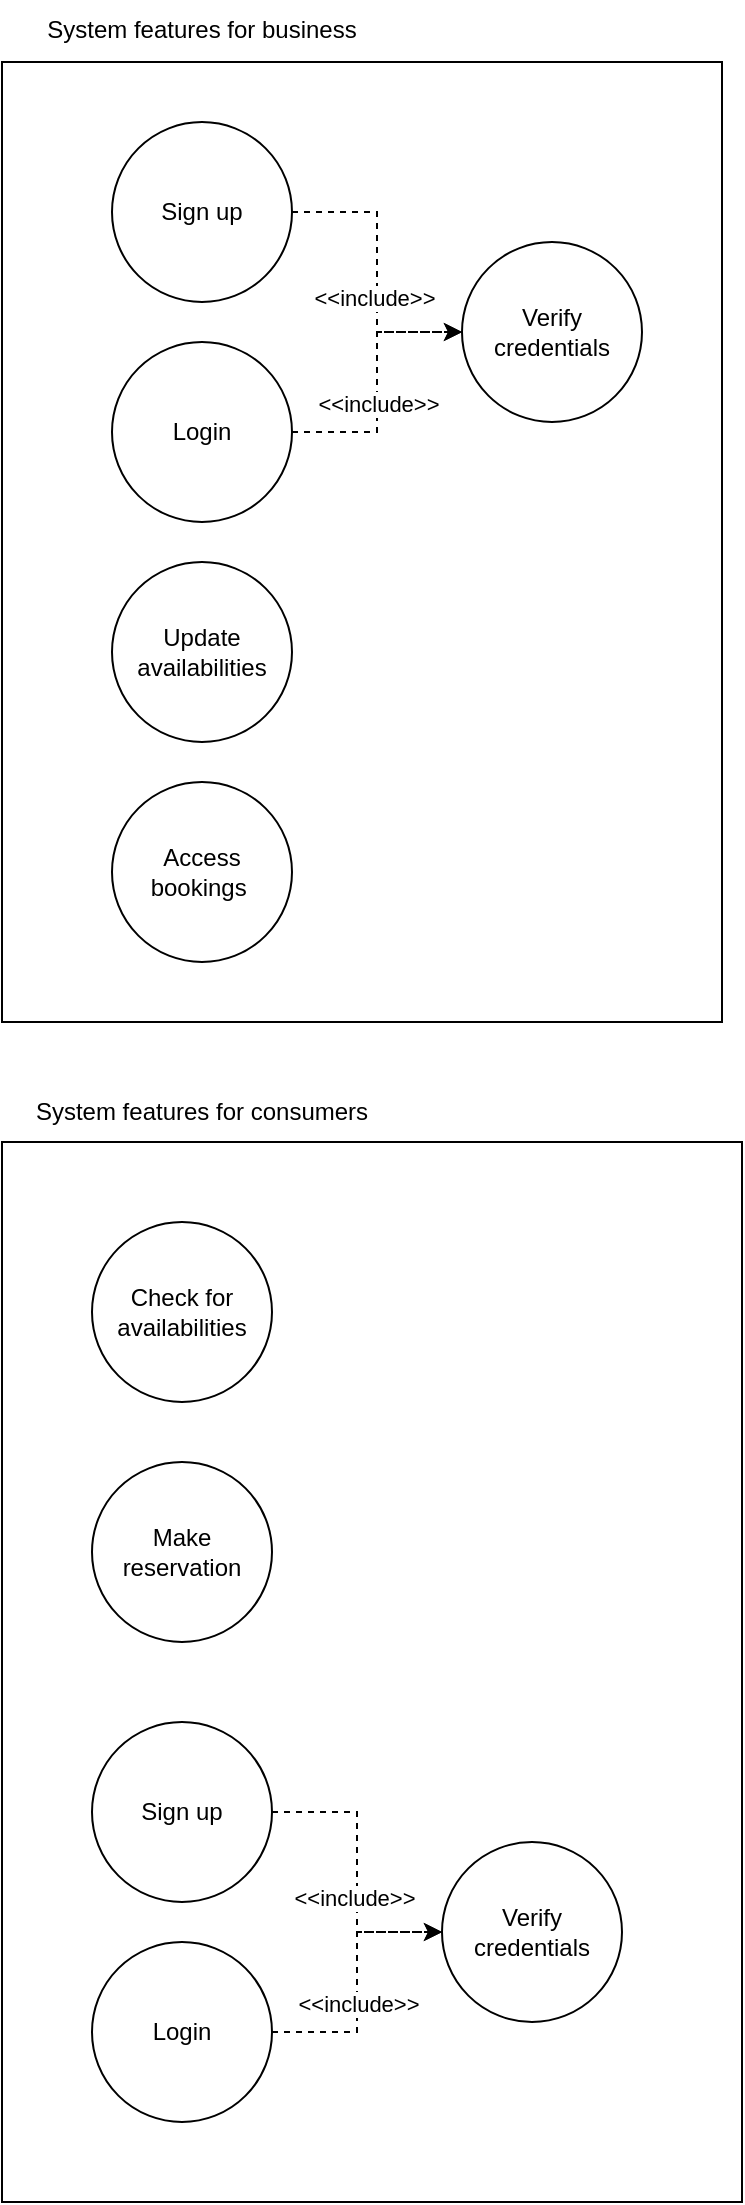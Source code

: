 <mxfile version="23.1.0" type="github">
  <diagram name="Page-1" id="9iwX8kR3rX1-bZRDTTMO">
    <mxGraphModel dx="1669" dy="1077" grid="1" gridSize="10" guides="1" tooltips="1" connect="1" arrows="1" fold="1" page="1" pageScale="1" pageWidth="850" pageHeight="1100" math="0" shadow="0">
      <root>
        <mxCell id="0" />
        <mxCell id="1" parent="0" />
        <mxCell id="JB746VDwxdiho1Zxx7ql-8" value="System features for business" style="text;html=1;strokeColor=none;fillColor=none;align=center;verticalAlign=middle;whiteSpace=wrap;rounded=0;" vertex="1" parent="1">
          <mxGeometry x="40" y="49" width="200" height="30" as="geometry" />
        </mxCell>
        <mxCell id="JB746VDwxdiho1Zxx7ql-9" value="System features for consumers" style="text;html=1;strokeColor=none;fillColor=none;align=center;verticalAlign=middle;whiteSpace=wrap;rounded=0;" vertex="1" parent="1">
          <mxGeometry x="40" y="590" width="200" height="30" as="geometry" />
        </mxCell>
        <mxCell id="JB746VDwxdiho1Zxx7ql-13" value="" style="rounded=0;whiteSpace=wrap;html=1;" vertex="1" parent="1">
          <mxGeometry x="40" y="620" width="370" height="530" as="geometry" />
        </mxCell>
        <mxCell id="JB746VDwxdiho1Zxx7ql-14" value="Check for availabilities" style="ellipse;whiteSpace=wrap;html=1;aspect=fixed;" vertex="1" parent="1">
          <mxGeometry x="85" y="660" width="90" height="90" as="geometry" />
        </mxCell>
        <mxCell id="JB746VDwxdiho1Zxx7ql-15" value="Make reservation" style="ellipse;whiteSpace=wrap;html=1;aspect=fixed;" vertex="1" parent="1">
          <mxGeometry x="85" y="780" width="90" height="90" as="geometry" />
        </mxCell>
        <mxCell id="JB746VDwxdiho1Zxx7ql-2" value="" style="rounded=0;whiteSpace=wrap;html=1;" vertex="1" parent="1">
          <mxGeometry x="40" y="80" width="360" height="480" as="geometry" />
        </mxCell>
        <mxCell id="JB746VDwxdiho1Zxx7ql-5" value="Update availabilities" style="ellipse;whiteSpace=wrap;html=1;aspect=fixed;" vertex="1" parent="1">
          <mxGeometry x="95" y="330" width="90" height="90" as="geometry" />
        </mxCell>
        <mxCell id="JB746VDwxdiho1Zxx7ql-6" value="Access bookings&amp;nbsp;" style="ellipse;whiteSpace=wrap;html=1;aspect=fixed;" vertex="1" parent="1">
          <mxGeometry x="95" y="440" width="90" height="90" as="geometry" />
        </mxCell>
        <mxCell id="JB746VDwxdiho1Zxx7ql-28" value="" style="group" vertex="1" connectable="0" parent="1">
          <mxGeometry x="95" y="110" width="265" height="200" as="geometry" />
        </mxCell>
        <mxCell id="JB746VDwxdiho1Zxx7ql-3" value="Sign up" style="ellipse;whiteSpace=wrap;html=1;aspect=fixed;" vertex="1" parent="JB746VDwxdiho1Zxx7ql-28">
          <mxGeometry width="90" height="90" as="geometry" />
        </mxCell>
        <mxCell id="JB746VDwxdiho1Zxx7ql-4" value="Login" style="ellipse;whiteSpace=wrap;html=1;aspect=fixed;" vertex="1" parent="JB746VDwxdiho1Zxx7ql-28">
          <mxGeometry y="110" width="90" height="90" as="geometry" />
        </mxCell>
        <mxCell id="JB746VDwxdiho1Zxx7ql-21" value="Verify credentials" style="ellipse;whiteSpace=wrap;html=1;aspect=fixed;" vertex="1" parent="JB746VDwxdiho1Zxx7ql-28">
          <mxGeometry x="175" y="60" width="90" height="90" as="geometry" />
        </mxCell>
        <mxCell id="JB746VDwxdiho1Zxx7ql-23" style="edgeStyle=orthogonalEdgeStyle;rounded=0;orthogonalLoop=1;jettySize=auto;html=1;dashed=1;" edge="1" parent="JB746VDwxdiho1Zxx7ql-28" source="JB746VDwxdiho1Zxx7ql-3" target="JB746VDwxdiho1Zxx7ql-21">
          <mxGeometry relative="1" as="geometry" />
        </mxCell>
        <mxCell id="JB746VDwxdiho1Zxx7ql-24" value="&amp;lt;&amp;lt;include&amp;gt;&amp;gt;" style="edgeLabel;html=1;align=center;verticalAlign=middle;resizable=0;points=[];" vertex="1" connectable="0" parent="JB746VDwxdiho1Zxx7ql-23">
          <mxGeometry x="0.166" y="-2" relative="1" as="geometry">
            <mxPoint y="1" as="offset" />
          </mxGeometry>
        </mxCell>
        <mxCell id="JB746VDwxdiho1Zxx7ql-26" style="edgeStyle=orthogonalEdgeStyle;rounded=0;orthogonalLoop=1;jettySize=auto;html=1;exitX=1;exitY=0.5;exitDx=0;exitDy=0;entryX=0;entryY=0.5;entryDx=0;entryDy=0;dashed=1;" edge="1" parent="JB746VDwxdiho1Zxx7ql-28" source="JB746VDwxdiho1Zxx7ql-4" target="JB746VDwxdiho1Zxx7ql-21">
          <mxGeometry relative="1" as="geometry" />
        </mxCell>
        <mxCell id="JB746VDwxdiho1Zxx7ql-27" value="&amp;lt;&amp;lt;include&amp;gt;&amp;gt;" style="edgeLabel;html=1;align=center;verticalAlign=middle;resizable=0;points=[];" vertex="1" connectable="0" parent="JB746VDwxdiho1Zxx7ql-26">
          <mxGeometry x="-0.148" y="1" relative="1" as="geometry">
            <mxPoint x="1" y="1" as="offset" />
          </mxGeometry>
        </mxCell>
        <mxCell id="JB746VDwxdiho1Zxx7ql-29" value="" style="group" vertex="1" connectable="0" parent="1">
          <mxGeometry x="85" y="910" width="265" height="200" as="geometry" />
        </mxCell>
        <mxCell id="JB746VDwxdiho1Zxx7ql-30" value="Sign up" style="ellipse;whiteSpace=wrap;html=1;aspect=fixed;" vertex="1" parent="JB746VDwxdiho1Zxx7ql-29">
          <mxGeometry width="90" height="90" as="geometry" />
        </mxCell>
        <mxCell id="JB746VDwxdiho1Zxx7ql-31" value="Login" style="ellipse;whiteSpace=wrap;html=1;aspect=fixed;" vertex="1" parent="JB746VDwxdiho1Zxx7ql-29">
          <mxGeometry y="110" width="90" height="90" as="geometry" />
        </mxCell>
        <mxCell id="JB746VDwxdiho1Zxx7ql-32" value="Verify credentials" style="ellipse;whiteSpace=wrap;html=1;aspect=fixed;" vertex="1" parent="JB746VDwxdiho1Zxx7ql-29">
          <mxGeometry x="175" y="60" width="90" height="90" as="geometry" />
        </mxCell>
        <mxCell id="JB746VDwxdiho1Zxx7ql-33" style="edgeStyle=orthogonalEdgeStyle;rounded=0;orthogonalLoop=1;jettySize=auto;html=1;dashed=1;" edge="1" parent="JB746VDwxdiho1Zxx7ql-29" source="JB746VDwxdiho1Zxx7ql-30" target="JB746VDwxdiho1Zxx7ql-32">
          <mxGeometry relative="1" as="geometry" />
        </mxCell>
        <mxCell id="JB746VDwxdiho1Zxx7ql-34" value="&amp;lt;&amp;lt;include&amp;gt;&amp;gt;" style="edgeLabel;html=1;align=center;verticalAlign=middle;resizable=0;points=[];" vertex="1" connectable="0" parent="JB746VDwxdiho1Zxx7ql-33">
          <mxGeometry x="0.166" y="-2" relative="1" as="geometry">
            <mxPoint y="1" as="offset" />
          </mxGeometry>
        </mxCell>
        <mxCell id="JB746VDwxdiho1Zxx7ql-35" style="edgeStyle=orthogonalEdgeStyle;rounded=0;orthogonalLoop=1;jettySize=auto;html=1;exitX=1;exitY=0.5;exitDx=0;exitDy=0;entryX=0;entryY=0.5;entryDx=0;entryDy=0;dashed=1;" edge="1" parent="JB746VDwxdiho1Zxx7ql-29" source="JB746VDwxdiho1Zxx7ql-31" target="JB746VDwxdiho1Zxx7ql-32">
          <mxGeometry relative="1" as="geometry" />
        </mxCell>
        <mxCell id="JB746VDwxdiho1Zxx7ql-36" value="&amp;lt;&amp;lt;include&amp;gt;&amp;gt;" style="edgeLabel;html=1;align=center;verticalAlign=middle;resizable=0;points=[];" vertex="1" connectable="0" parent="JB746VDwxdiho1Zxx7ql-35">
          <mxGeometry x="-0.148" y="1" relative="1" as="geometry">
            <mxPoint x="1" y="1" as="offset" />
          </mxGeometry>
        </mxCell>
      </root>
    </mxGraphModel>
  </diagram>
</mxfile>
